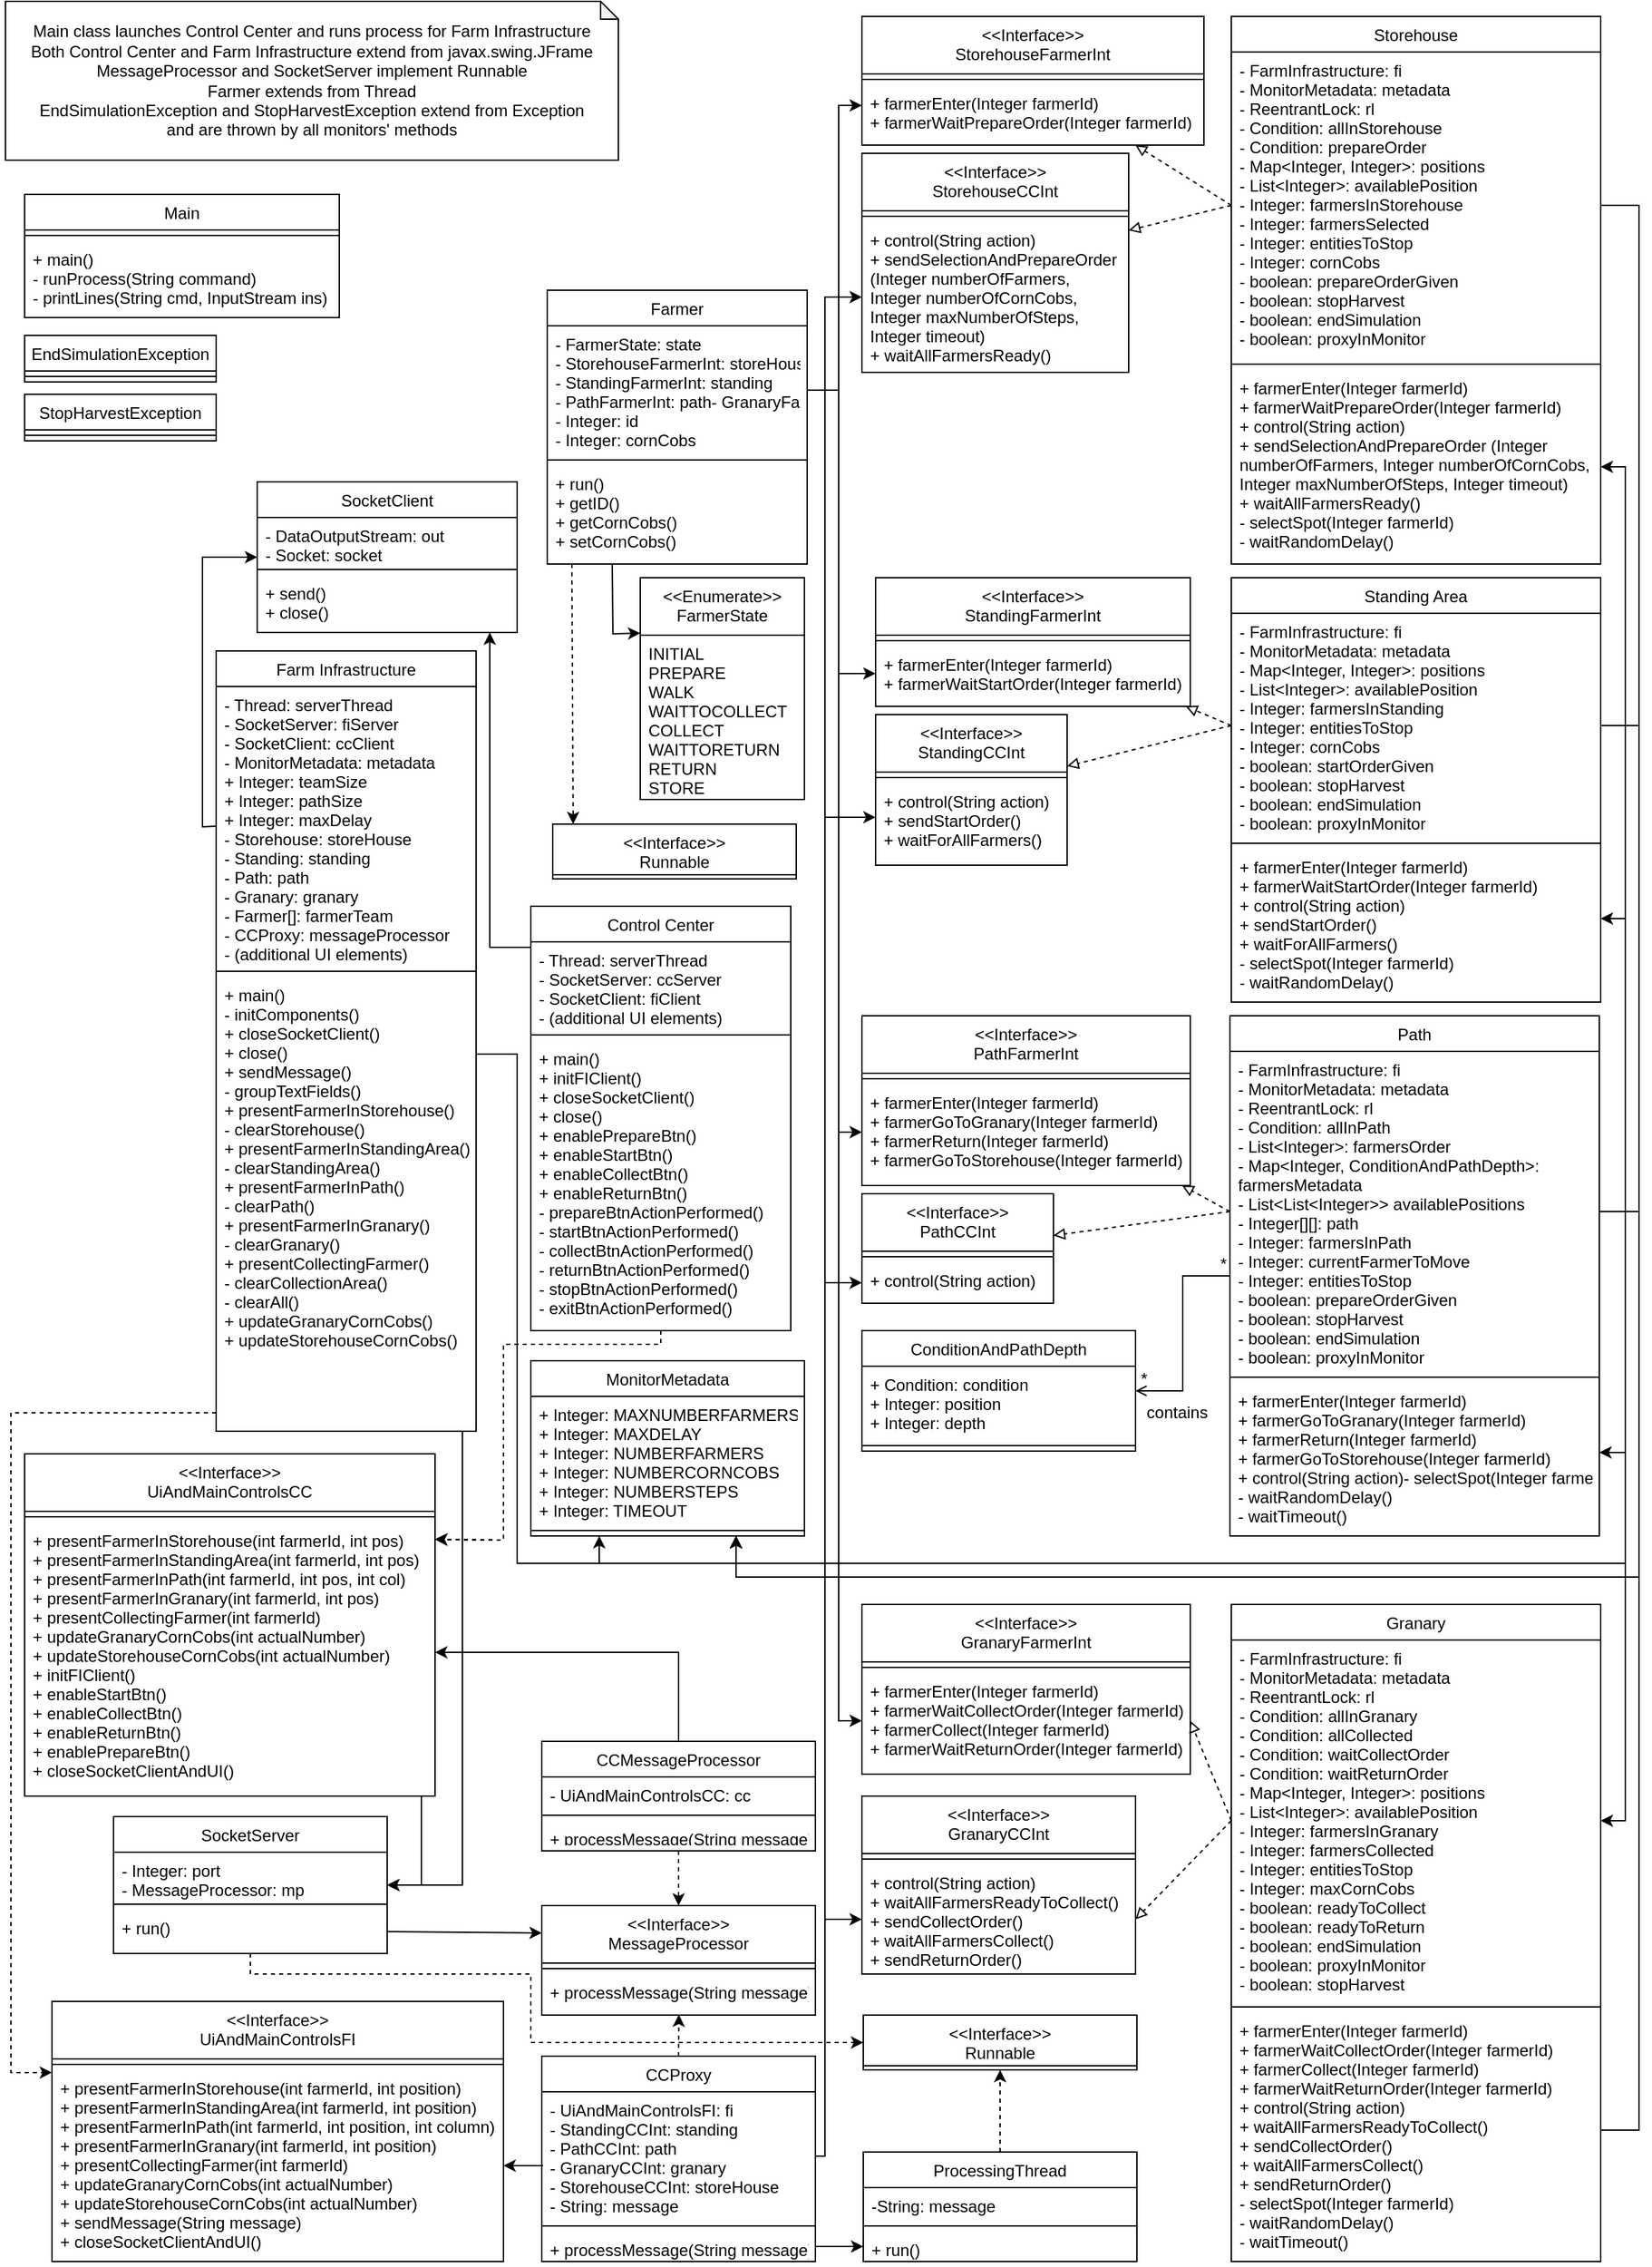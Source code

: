 <mxfile version="12.8.5"><diagram id="C5RBs43oDa-KdzZeNtuy" name="Page-1"><mxGraphModel dx="1673" dy="775" grid="1" gridSize="10" guides="1" tooltips="1" connect="1" arrows="1" fold="1" page="1" pageScale="1" pageWidth="827" pageHeight="1169" math="0" shadow="0"><root><mxCell id="WIyWlLk6GJQsqaUBKTNV-0"/><mxCell id="WIyWlLk6GJQsqaUBKTNV-1" parent="WIyWlLk6GJQsqaUBKTNV-0"/><mxCell id="qQi6jbFsvik-_ymukus0-144" style="edgeStyle=none;rounded=0;orthogonalLoop=1;jettySize=auto;html=1;exitX=0.5;exitY=1;exitDx=0;exitDy=0;endArrow=classic;endFill=1;dashed=1;entryX=1;entryY=0.25;entryDx=0;entryDy=0;" parent="WIyWlLk6GJQsqaUBKTNV-1" source="qQi6jbFsvik-_ymukus0-146" target="qQi6jbFsvik-_ymukus0-259" edge="1"><mxGeometry relative="1" as="geometry"><Array as="points"><mxPoint x="485" y="986"/><mxPoint x="370" y="986"/><mxPoint x="370" y="1129"/></Array></mxGeometry></mxCell><mxCell id="qQi6jbFsvik-_ymukus0-145" style="edgeStyle=elbowEdgeStyle;rounded=0;orthogonalLoop=1;jettySize=auto;html=1;endArrow=classic;endFill=1;" parent="WIyWlLk6GJQsqaUBKTNV-1" source="qQi6jbFsvik-_ymukus0-146" target="qQi6jbFsvik-_ymukus0-183" edge="1"><mxGeometry relative="1" as="geometry"><Array as="points"><mxPoint x="360" y="696"/><mxPoint x="340" y="626"/><mxPoint x="438" y="586"/></Array></mxGeometry></mxCell><mxCell id="qQi6jbFsvik-_ymukus0-150" value="Main class launches Control Center and runs process for Farm Infrastructure&lt;br&gt;&lt;div&gt;Both Control Center and Farm Infrastructure extend from javax.swing.JFrame&lt;/div&gt;&lt;div&gt;MessageProcessor and SocketServer implement Runnable&lt;/div&gt;&lt;div&gt;Farmer extends from Thread&lt;br&gt;&lt;/div&gt;&lt;div&gt;EndSimulationException and StopHarvestException extend from Exception&lt;/div&gt;&lt;div&gt;and are thrown by all monitors' methods&lt;br&gt;&lt;/div&gt;" style="shape=note;whiteSpace=wrap;html=1;backgroundOutline=1;darkOpacity=0.05;size=13;" parent="WIyWlLk6GJQsqaUBKTNV-1" vertex="1"><mxGeometry x="6" y="5" width="448" height="116" as="geometry"/></mxCell><mxCell id="qQi6jbFsvik-_ymukus0-151" style="edgeStyle=none;rounded=0;orthogonalLoop=1;jettySize=auto;html=1;entryX=0;entryY=0.014;entryDx=0;entryDy=0;entryPerimeter=0;dashed=1;endArrow=classic;endFill=1;" parent="WIyWlLk6GJQsqaUBKTNV-1" target="qQi6jbFsvik-_ymukus0-257" edge="1"><mxGeometry relative="1" as="geometry"><mxPoint x="160" y="1036" as="sourcePoint"/><Array as="points"><mxPoint x="10" y="1036"/><mxPoint x="10" y="1518"/></Array></mxGeometry></mxCell><mxCell id="qQi6jbFsvik-_ymukus0-152" style="edgeStyle=none;rounded=0;orthogonalLoop=1;jettySize=auto;html=1;endArrow=classic;endFill=1;exitX=0;exitY=0.5;exitDx=0;exitDy=0;" parent="WIyWlLk6GJQsqaUBKTNV-1" source="qQi6jbFsvik-_ymukus0-160" target="qQi6jbFsvik-_ymukus0-183" edge="1"><mxGeometry relative="1" as="geometry"><mxPoint x="-37" y="856" as="targetPoint"/><Array as="points"><mxPoint x="150" y="608"/><mxPoint x="150" y="411"/></Array></mxGeometry></mxCell><mxCell id="qQi6jbFsvik-_ymukus0-153" style="rounded=0;orthogonalLoop=1;jettySize=auto;elbow=vertical;html=1;endArrow=classic;endFill=1;" parent="WIyWlLk6GJQsqaUBKTNV-1" target="qQi6jbFsvik-_ymukus0-179" edge="1"><mxGeometry relative="1" as="geometry"><Array as="points"><mxPoint x="340" y="1381"/></Array><mxPoint x="340" y="1050" as="sourcePoint"/></mxGeometry></mxCell><mxCell id="qQi6jbFsvik-_ymukus0-154" style="edgeStyle=orthogonalEdgeStyle;rounded=0;orthogonalLoop=1;jettySize=auto;html=1;entryX=0.25;entryY=1;entryDx=0;entryDy=0;endArrow=classic;endFill=1;" parent="WIyWlLk6GJQsqaUBKTNV-1" source="qQi6jbFsvik-_ymukus0-159" target="qQi6jbFsvik-_ymukus0-237" edge="1"><mxGeometry relative="1" as="geometry"><mxPoint x="360" y="706" as="sourcePoint"/><Array as="points"><mxPoint x="380" y="774"/><mxPoint x="380" y="1146"/><mxPoint x="440" y="1146"/></Array></mxGeometry></mxCell><mxCell id="qQi6jbFsvik-_ymukus0-155" style="edgeStyle=orthogonalEdgeStyle;rounded=0;orthogonalLoop=1;jettySize=auto;html=1;entryX=1;entryY=0.5;entryDx=0;entryDy=0;endArrow=classic;endFill=1;" parent="WIyWlLk6GJQsqaUBKTNV-1" target="qQi6jbFsvik-_ymukus0-236" edge="1" source="qQi6jbFsvik-_ymukus0-159"><mxGeometry relative="1" as="geometry"><Array as="points"><mxPoint x="380" y="774"/><mxPoint x="380" y="1146"/><mxPoint x="1190" y="1146"/><mxPoint x="1190" y="1065"/></Array><mxPoint x="370" y="826" as="sourcePoint"/></mxGeometry></mxCell><mxCell id="qQi6jbFsvik-_ymukus0-156" style="edgeStyle=orthogonalEdgeStyle;rounded=0;orthogonalLoop=1;jettySize=auto;html=1;entryX=1;entryY=0.5;entryDx=0;entryDy=0;endArrow=classic;endFill=1;" parent="WIyWlLk6GJQsqaUBKTNV-1" target="qQi6jbFsvik-_ymukus0-226" edge="1" source="qQi6jbFsvik-_ymukus0-159"><mxGeometry relative="1" as="geometry"><Array as="points"><mxPoint x="380" y="774"/><mxPoint x="380" y="1146"/><mxPoint x="1190" y="1146"/><mxPoint x="1190" y="1334"/></Array><mxPoint x="380" y="796" as="sourcePoint"/></mxGeometry></mxCell><mxCell id="qQi6jbFsvik-_ymukus0-157" style="edgeStyle=orthogonalEdgeStyle;rounded=0;orthogonalLoop=1;jettySize=auto;html=1;entryX=1;entryY=0.5;entryDx=0;entryDy=0;endArrow=classic;endFill=1;" parent="WIyWlLk6GJQsqaUBKTNV-1" target="qQi6jbFsvik-_ymukus0-232" edge="1" source="qQi6jbFsvik-_ymukus0-159"><mxGeometry relative="1" as="geometry"><Array as="points"><mxPoint x="380" y="774"/><mxPoint x="380" y="1146"/><mxPoint x="1190" y="1146"/><mxPoint x="1190" y="675"/></Array><mxPoint x="380" y="716" as="sourcePoint"/></mxGeometry></mxCell><mxCell id="qQi6jbFsvik-_ymukus0-158" style="edgeStyle=orthogonalEdgeStyle;rounded=0;orthogonalLoop=1;jettySize=auto;html=1;entryX=1;entryY=0.5;entryDx=0;entryDy=0;endArrow=classic;endFill=1;" parent="WIyWlLk6GJQsqaUBKTNV-1" target="qQi6jbFsvik-_ymukus0-224" edge="1" source="qQi6jbFsvik-_ymukus0-159"><mxGeometry relative="1" as="geometry"><mxPoint x="370" y="746" as="sourcePoint"/><Array as="points"><mxPoint x="380" y="774"/><mxPoint x="380" y="1146"/><mxPoint x="1190" y="1146"/><mxPoint x="1190" y="345"/></Array></mxGeometry></mxCell><mxCell id="qQi6jbFsvik-_ymukus0-162" style="rounded=0;orthogonalLoop=1;jettySize=auto;html=1;dashed=1;entryX=0.5;entryY=0;entryDx=0;entryDy=0;" parent="WIyWlLk6GJQsqaUBKTNV-1" target="qQi6jbFsvik-_ymukus0-167" edge="1"><mxGeometry relative="1" as="geometry"><mxPoint x="498" y="1356" as="sourcePoint"/></mxGeometry></mxCell><mxCell id="qQi6jbFsvik-_ymukus0-191" style="rounded=0;orthogonalLoop=1;jettySize=auto;html=1;entryX=0;entryY=0.25;entryDx=0;entryDy=0;exitX=0.25;exitY=1;exitDx=0;exitDy=0;" parent="WIyWlLk6GJQsqaUBKTNV-1" source="qQi6jbFsvik-_ymukus0-193" target="qQi6jbFsvik-_ymukus0-177" edge="1"><mxGeometry relative="1" as="geometry"><Array as="points"><mxPoint x="450" y="467"/></Array></mxGeometry></mxCell><mxCell id="qQi6jbFsvik-_ymukus0-192" style="rounded=0;orthogonalLoop=1;jettySize=auto;elbow=vertical;html=1;endArrow=classic;endFill=1;dashed=1;entryX=0.084;entryY=0;entryDx=0;entryDy=0;entryPerimeter=0;" parent="WIyWlLk6GJQsqaUBKTNV-1" target="qQi6jbFsvik-_ymukus0-282" edge="1"><mxGeometry relative="1" as="geometry"><mxPoint x="451" y="446" as="targetPoint"/><mxPoint x="420" y="416" as="sourcePoint"/></mxGeometry></mxCell><mxCell id="qQi6jbFsvik-_ymukus0-243" value="" style="endArrow=block;html=1;endFill=0;dashed=1;exitX=0;exitY=0.5;exitDx=0;exitDy=0;entryX=1;entryY=0.5;entryDx=0;entryDy=0;" parent="WIyWlLk6GJQsqaUBKTNV-1" source="qQi6jbFsvik-_ymukus0-226" target="qQi6jbFsvik-_ymukus0-208" edge="1"><mxGeometry width="50" height="50" relative="1" as="geometry"><mxPoint x="1822" y="1041" as="sourcePoint"/><mxPoint x="1902" y="996" as="targetPoint"/><Array as="points"/></mxGeometry></mxCell><mxCell id="qQi6jbFsvik-_ymukus0-244" value="" style="endArrow=block;html=1;endFill=0;dashed=1;exitX=0;exitY=0.5;exitDx=0;exitDy=0;entryX=1;entryY=0.5;entryDx=0;entryDy=0;" parent="WIyWlLk6GJQsqaUBKTNV-1" source="qQi6jbFsvik-_ymukus0-226" target="qQi6jbFsvik-_ymukus0-220" edge="1"><mxGeometry width="50" height="50" relative="1" as="geometry"><mxPoint x="1481" y="1013" as="sourcePoint"/><mxPoint x="818.229" y="1275" as="targetPoint"/><Array as="points"/></mxGeometry></mxCell><mxCell id="qQi6jbFsvik-_ymukus0-245" value="" style="endArrow=block;html=1;endFill=0;dashed=1;exitX=0;exitY=0.5;exitDx=0;exitDy=0;" parent="WIyWlLk6GJQsqaUBKTNV-1" source="qQi6jbFsvik-_ymukus0-234" target="qQi6jbFsvik-_ymukus0-203" edge="1"><mxGeometry width="50" height="50" relative="1" as="geometry"><mxPoint x="882" y="920.0" as="sourcePoint"/><mxPoint x="829.229" y="886" as="targetPoint"/><Array as="points"/></mxGeometry></mxCell><mxCell id="qQi6jbFsvik-_ymukus0-246" value="" style="endArrow=block;html=1;endFill=0;dashed=1;exitX=0;exitY=0.5;exitDx=0;exitDy=0;" parent="WIyWlLk6GJQsqaUBKTNV-1" source="qQi6jbFsvik-_ymukus0-234" target="qQi6jbFsvik-_ymukus0-215" edge="1"><mxGeometry width="50" height="50" relative="1" as="geometry"><mxPoint x="882" y="920.0" as="sourcePoint"/><mxPoint x="813" y="935.107" as="targetPoint"/><Array as="points"/></mxGeometry></mxCell><mxCell id="qQi6jbFsvik-_ymukus0-247" value="" style="endArrow=open;shadow=0;strokeWidth=1;strokeColor=#000000;rounded=0;endFill=1;edgeStyle=elbowEdgeStyle;" parent="WIyWlLk6GJQsqaUBKTNV-1" source="qQi6jbFsvik-_ymukus0-233" target="qQi6jbFsvik-_ymukus0-240" edge="1"><mxGeometry x="0.5" y="41" relative="1" as="geometry"><mxPoint x="882" y="956" as="sourcePoint"/><mxPoint x="722" y="1076" as="targetPoint"/><mxPoint x="-40" y="32" as="offset"/></mxGeometry></mxCell><mxCell id="qQi6jbFsvik-_ymukus0-248" value="*" style="resizable=0;align=left;verticalAlign=bottom;labelBackgroundColor=none;fontSize=12;" parent="qQi6jbFsvik-_ymukus0-247" connectable="0" vertex="1"><mxGeometry x="-1" relative="1" as="geometry"><mxPoint x="-9" as="offset"/></mxGeometry></mxCell><mxCell id="qQi6jbFsvik-_ymukus0-249" value="*" style="resizable=0;align=right;verticalAlign=bottom;labelBackgroundColor=none;fontSize=12;" parent="qQi6jbFsvik-_ymukus0-247" connectable="0" vertex="1"><mxGeometry x="1" relative="1" as="geometry"><mxPoint x="10.2" as="offset"/></mxGeometry></mxCell><mxCell id="qQi6jbFsvik-_ymukus0-250" value="contains" style="text;html=1;align=center;verticalAlign=middle;resizable=0;points=[];labelBackgroundColor=#ffffff;" parent="qQi6jbFsvik-_ymukus0-247" vertex="1" connectable="0"><mxGeometry x="-0.504" y="14" relative="1" as="geometry"><mxPoint x="-18.43" y="96" as="offset"/></mxGeometry></mxCell><mxCell id="qQi6jbFsvik-_ymukus0-251" value="" style="endArrow=block;html=1;endFill=0;dashed=1;exitX=0;exitY=0.5;exitDx=0;exitDy=0;" parent="WIyWlLk6GJQsqaUBKTNV-1" source="qQi6jbFsvik-_ymukus0-230" target="qQi6jbFsvik-_ymukus0-200" edge="1"><mxGeometry width="50" height="50" relative="1" as="geometry"><mxPoint x="872" y="575" as="sourcePoint"/><mxPoint x="819.229" y="541" as="targetPoint"/><Array as="points"/></mxGeometry></mxCell><mxCell id="qQi6jbFsvik-_ymukus0-252" value="" style="endArrow=block;html=1;endFill=0;dashed=1;exitX=0;exitY=0.5;exitDx=0;exitDy=0;" parent="WIyWlLk6GJQsqaUBKTNV-1" source="qQi6jbFsvik-_ymukus0-230" target="qQi6jbFsvik-_ymukus0-212" edge="1"><mxGeometry width="50" height="50" relative="1" as="geometry"><mxPoint x="872" y="575" as="sourcePoint"/><mxPoint x="803" y="590.107" as="targetPoint"/><Array as="points"/></mxGeometry></mxCell><mxCell id="qQi6jbFsvik-_ymukus0-253" value="" style="endArrow=block;html=1;endFill=0;dashed=1;exitX=0;exitY=0.5;exitDx=0;exitDy=0;" parent="WIyWlLk6GJQsqaUBKTNV-1" source="qQi6jbFsvik-_ymukus0-222" target="qQi6jbFsvik-_ymukus0-197" edge="1"><mxGeometry width="50" height="50" relative="1" as="geometry"><mxPoint x="892" y="170.0" as="sourcePoint"/><mxPoint x="858.721" y="156" as="targetPoint"/><Array as="points"/></mxGeometry></mxCell><mxCell id="qQi6jbFsvik-_ymukus0-254" value="" style="endArrow=block;html=1;endFill=0;dashed=1;exitX=0;exitY=0.5;exitDx=0;exitDy=0;" parent="WIyWlLk6GJQsqaUBKTNV-1" source="qQi6jbFsvik-_ymukus0-222" target="qQi6jbFsvik-_ymukus0-209" edge="1"><mxGeometry width="50" height="50" relative="1" as="geometry"><mxPoint x="892" y="170.0" as="sourcePoint"/><mxPoint x="772" y="199.684" as="targetPoint"/><Array as="points"/></mxGeometry></mxCell><mxCell id="qQi6jbFsvik-_ymukus0-258" style="rounded=0;orthogonalLoop=1;jettySize=auto;elbow=vertical;html=1;endArrow=classic;endFill=1;" parent="WIyWlLk6GJQsqaUBKTNV-1" target="qQi6jbFsvik-_ymukus0-179" edge="1"><mxGeometry relative="1" as="geometry"><mxPoint x="310" y="1316" as="sourcePoint"/><Array as="points"><mxPoint x="310" y="1381"/></Array></mxGeometry></mxCell><mxCell id="qQi6jbFsvik-_ymukus0-262" style="rounded=0;orthogonalLoop=1;jettySize=auto;html=1;entryX=0.501;entryY=0.986;entryDx=0;entryDy=0;dashed=1;entryPerimeter=0;exitX=0.5;exitY=0;exitDx=0;exitDy=0;" parent="WIyWlLk6GJQsqaUBKTNV-1" source="qQi6jbFsvik-_ymukus0-170" target="qQi6jbFsvik-_ymukus0-169" edge="1"><mxGeometry relative="1" as="geometry"/></mxCell><mxCell id="qQi6jbFsvik-_ymukus0-263" style="edgeStyle=elbowEdgeStyle;rounded=0;orthogonalLoop=1;jettySize=auto;html=1;exitX=1;exitY=0.5;exitDx=0;exitDy=0;entryX=0;entryY=0.5;entryDx=0;entryDy=0;" parent="WIyWlLk6GJQsqaUBKTNV-1" source="qQi6jbFsvik-_ymukus0-171" target="qQi6jbFsvik-_ymukus0-217" edge="1"><mxGeometry relative="1" as="geometry"><Array as="points"><mxPoint x="605" y="1106"/></Array></mxGeometry></mxCell><mxCell id="qQi6jbFsvik-_ymukus0-264" style="edgeStyle=elbowEdgeStyle;rounded=0;orthogonalLoop=1;jettySize=auto;html=1;exitX=1;exitY=0.5;exitDx=0;exitDy=0;entryX=0;entryY=0.5;entryDx=0;entryDy=0;" parent="WIyWlLk6GJQsqaUBKTNV-1" source="qQi6jbFsvik-_ymukus0-171" target="qQi6jbFsvik-_ymukus0-211" edge="1"><mxGeometry relative="1" as="geometry"><Array as="points"><mxPoint x="605" y="736"/></Array></mxGeometry></mxCell><mxCell id="qQi6jbFsvik-_ymukus0-265" style="edgeStyle=elbowEdgeStyle;rounded=0;orthogonalLoop=1;jettySize=auto;html=1;exitX=1;exitY=0.5;exitDx=0;exitDy=0;entryX=0;entryY=0.5;entryDx=0;entryDy=0;" parent="WIyWlLk6GJQsqaUBKTNV-1" source="qQi6jbFsvik-_ymukus0-171" target="qQi6jbFsvik-_ymukus0-214" edge="1"><mxGeometry relative="1" as="geometry"><Array as="points"><mxPoint x="605" y="936"/></Array></mxGeometry></mxCell><mxCell id="qQi6jbFsvik-_ymukus0-266" style="edgeStyle=elbowEdgeStyle;rounded=0;orthogonalLoop=1;jettySize=auto;html=1;exitX=1;exitY=0.5;exitDx=0;exitDy=0;entryX=0;entryY=0.5;entryDx=0;entryDy=0;" parent="WIyWlLk6GJQsqaUBKTNV-1" source="qQi6jbFsvik-_ymukus0-194" target="qQi6jbFsvik-_ymukus0-199" edge="1"><mxGeometry relative="1" as="geometry"><Array as="points"><mxPoint x="615" y="186"/></Array></mxGeometry></mxCell><mxCell id="qQi6jbFsvik-_ymukus0-267" style="edgeStyle=elbowEdgeStyle;rounded=0;orthogonalLoop=1;jettySize=auto;html=1;exitX=1;exitY=0.5;exitDx=0;exitDy=0;entryX=0;entryY=0.5;entryDx=0;entryDy=0;" parent="WIyWlLk6GJQsqaUBKTNV-1" source="qQi6jbFsvik-_ymukus0-194" target="qQi6jbFsvik-_ymukus0-202" edge="1"><mxGeometry relative="1" as="geometry"><Array as="points"><mxPoint x="615" y="396"/></Array></mxGeometry></mxCell><mxCell id="qQi6jbFsvik-_ymukus0-268" style="edgeStyle=elbowEdgeStyle;rounded=0;orthogonalLoop=1;jettySize=auto;html=1;exitX=1;exitY=0.5;exitDx=0;exitDy=0;entryX=0;entryY=0.5;entryDx=0;entryDy=0;" parent="WIyWlLk6GJQsqaUBKTNV-1" source="qQi6jbFsvik-_ymukus0-194" target="qQi6jbFsvik-_ymukus0-205" edge="1"><mxGeometry relative="1" as="geometry"><Array as="points"><mxPoint x="615" y="556"/></Array></mxGeometry></mxCell><mxCell id="qQi6jbFsvik-_ymukus0-269" style="edgeStyle=elbowEdgeStyle;rounded=0;orthogonalLoop=1;jettySize=auto;html=1;exitX=1;exitY=0.5;exitDx=0;exitDy=0;entryX=0;entryY=0.5;entryDx=0;entryDy=0;" parent="WIyWlLk6GJQsqaUBKTNV-1" source="qQi6jbFsvik-_ymukus0-194" target="qQi6jbFsvik-_ymukus0-208" edge="1"><mxGeometry relative="1" as="geometry"><Array as="points"><mxPoint x="615" y="756"/></Array></mxGeometry></mxCell><mxCell id="qQi6jbFsvik-_ymukus0-270" style="edgeStyle=elbowEdgeStyle;rounded=0;orthogonalLoop=1;jettySize=auto;html=1;exitX=1;exitY=0.5;exitDx=0;exitDy=0;entryX=0;entryY=0.5;entryDx=0;entryDy=0;" parent="WIyWlLk6GJQsqaUBKTNV-1" source="qQi6jbFsvik-_ymukus0-171" target="qQi6jbFsvik-_ymukus0-220" edge="1"><mxGeometry relative="1" as="geometry"><Array as="points"><mxPoint x="605" y="1466"/></Array></mxGeometry></mxCell><mxCell id="qQi6jbFsvik-_ymukus0-271" style="edgeStyle=none;rounded=0;orthogonalLoop=1;jettySize=auto;html=1;exitX=0.5;exitY=0;exitDx=0;exitDy=0;entryX=0.5;entryY=1;entryDx=0;entryDy=0;dashed=1;" parent="WIyWlLk6GJQsqaUBKTNV-1" source="qQi6jbFsvik-_ymukus0-272" target="qQi6jbFsvik-_ymukus0-277" edge="1"><mxGeometry relative="1" as="geometry"/></mxCell><mxCell id="qQi6jbFsvik-_ymukus0-276" style="edgeStyle=none;rounded=0;orthogonalLoop=1;jettySize=auto;html=1;exitX=1;exitY=0.5;exitDx=0;exitDy=0;entryX=0;entryY=0.5;entryDx=0;entryDy=0;" parent="WIyWlLk6GJQsqaUBKTNV-1" source="qQi6jbFsvik-_ymukus0-173" target="qQi6jbFsvik-_ymukus0-275" edge="1"><mxGeometry relative="1" as="geometry"/></mxCell><mxCell id="qQi6jbFsvik-_ymukus0-278" style="edgeStyle=none;rounded=0;orthogonalLoop=1;jettySize=auto;html=1;entryX=0;entryY=0.5;entryDx=0;entryDy=0;dashed=1;" parent="WIyWlLk6GJQsqaUBKTNV-1" target="qQi6jbFsvik-_ymukus0-277" edge="1" source="qQi6jbFsvik-_ymukus0-179"><mxGeometry relative="1" as="geometry"><mxPoint x="370" y="1496" as="sourcePoint"/><Array as="points"><mxPoint x="185" y="1446"/><mxPoint x="390" y="1446"/><mxPoint x="390" y="1496"/></Array></mxGeometry></mxCell><mxCell id="qQi6jbFsvik-_ymukus0-279" style="rounded=0;orthogonalLoop=1;jettySize=auto;html=1;entryX=0;entryY=0.25;entryDx=0;entryDy=0;exitX=1;exitY=0.5;exitDx=0;exitDy=0;" parent="WIyWlLk6GJQsqaUBKTNV-1" source="qQi6jbFsvik-_ymukus0-182" edge="1"><mxGeometry relative="1" as="geometry"><mxPoint x="310" y="1401.957" as="sourcePoint"/><mxPoint x="398.0" y="1416.0" as="targetPoint"/></mxGeometry></mxCell><mxCell id="qQi6jbFsvik-_ymukus0-280" style="edgeStyle=none;rounded=0;orthogonalLoop=1;jettySize=auto;html=1;entryX=1;entryY=0.5;entryDx=0;entryDy=0;" parent="WIyWlLk6GJQsqaUBKTNV-1" target="qQi6jbFsvik-_ymukus0-257" edge="1"><mxGeometry relative="1" as="geometry"><mxPoint x="126" y="1586" as="targetPoint"/><mxPoint x="399" y="1586" as="sourcePoint"/></mxGeometry></mxCell><mxCell id="qQi6jbFsvik-_ymukus0-281" style="edgeStyle=none;rounded=0;orthogonalLoop=1;jettySize=auto;html=1;endArrow=classic;endFill=1;entryX=1;entryY=0.5;entryDx=0;entryDy=0;" parent="WIyWlLk6GJQsqaUBKTNV-1" target="qQi6jbFsvik-_ymukus0-261" edge="1" source="qQi6jbFsvik-_ymukus0-163"><mxGeometry relative="1" as="geometry"><mxPoint x="401" y="1330" as="sourcePoint"/><mxPoint x="360" y="1316" as="targetPoint"/><Array as="points"><mxPoint x="498" y="1211"/></Array></mxGeometry></mxCell><mxCell id="qQi6jbFsvik-_ymukus0-284" style="edgeStyle=orthogonalEdgeStyle;rounded=0;orthogonalLoop=1;jettySize=auto;html=1;exitX=1;exitY=0.5;exitDx=0;exitDy=0;entryX=0.75;entryY=1;entryDx=0;entryDy=0;endArrow=classic;endFill=1;" parent="WIyWlLk6GJQsqaUBKTNV-1" source="qQi6jbFsvik-_ymukus0-222" target="qQi6jbFsvik-_ymukus0-237" edge="1"><mxGeometry relative="1" as="geometry"><Array as="points"><mxPoint x="1200" y="154"/><mxPoint x="1200" y="1156"/><mxPoint x="540" y="1156"/></Array></mxGeometry></mxCell><mxCell id="qQi6jbFsvik-_ymukus0-285" style="edgeStyle=orthogonalEdgeStyle;rounded=0;orthogonalLoop=1;jettySize=auto;html=1;exitX=1;exitY=0.5;exitDx=0;exitDy=0;entryX=0.75;entryY=1;entryDx=0;entryDy=0;endArrow=classic;endFill=1;" parent="WIyWlLk6GJQsqaUBKTNV-1" source="qQi6jbFsvik-_ymukus0-230" target="qQi6jbFsvik-_ymukus0-237" edge="1"><mxGeometry relative="1" as="geometry"><Array as="points"><mxPoint x="1200" y="534"/><mxPoint x="1200" y="1156"/><mxPoint x="540" y="1156"/></Array></mxGeometry></mxCell><mxCell id="qQi6jbFsvik-_ymukus0-286" style="edgeStyle=orthogonalEdgeStyle;rounded=0;orthogonalLoop=1;jettySize=auto;html=1;exitX=1;exitY=0.5;exitDx=0;exitDy=0;entryX=0.75;entryY=1;entryDx=0;entryDy=0;endArrow=classic;endFill=1;" parent="WIyWlLk6GJQsqaUBKTNV-1" source="qQi6jbFsvik-_ymukus0-228" target="qQi6jbFsvik-_ymukus0-237" edge="1"><mxGeometry relative="1" as="geometry"><Array as="points"><mxPoint x="1200" y="1560"/><mxPoint x="1200" y="1156"/><mxPoint x="540" y="1156"/></Array></mxGeometry></mxCell><mxCell id="qQi6jbFsvik-_ymukus0-287" style="edgeStyle=orthogonalEdgeStyle;rounded=0;orthogonalLoop=1;jettySize=auto;html=1;exitX=1;exitY=0.5;exitDx=0;exitDy=0;entryX=0.75;entryY=1;entryDx=0;entryDy=0;endArrow=classic;endFill=1;" parent="WIyWlLk6GJQsqaUBKTNV-1" source="qQi6jbFsvik-_ymukus0-234" target="qQi6jbFsvik-_ymukus0-237" edge="1"><mxGeometry relative="1" as="geometry"><Array as="points"><mxPoint x="1200" y="889"/><mxPoint x="1200" y="1156"/><mxPoint x="540" y="1156"/></Array></mxGeometry></mxCell><mxCell id="Xaugloq3DrfYD28M6SzV-0" style="edgeStyle=none;rounded=0;orthogonalLoop=1;jettySize=auto;html=1;exitX=0.5;exitY=1;exitDx=0;exitDy=0;endArrow=classic;endFill=1;dashed=1;entryX=1;entryY=0.25;entryDx=0;entryDy=0;" edge="1" parent="WIyWlLk6GJQsqaUBKTNV-1" source="qQi6jbFsvik-_ymukus0-146" target="qQi6jbFsvik-_ymukus0-259"><mxGeometry relative="1" as="geometry"><mxPoint x="310" y="1126" as="targetPoint"/><Array as="points"><mxPoint x="485" y="986"/><mxPoint x="370" y="986"/><mxPoint x="370" y="1129"/></Array></mxGeometry></mxCell><mxCell id="Xaugloq3DrfYD28M6SzV-1" style="edgeStyle=none;rounded=0;orthogonalLoop=1;jettySize=auto;html=1;exitX=0.5;exitY=1;exitDx=0;exitDy=0;endArrow=classic;endFill=1;dashed=1;entryX=1;entryY=0.25;entryDx=0;entryDy=0;" edge="1" parent="WIyWlLk6GJQsqaUBKTNV-1" source="qQi6jbFsvik-_ymukus0-146" target="qQi6jbFsvik-_ymukus0-259"><mxGeometry relative="1" as="geometry"><Array as="points"><mxPoint x="485" y="986"/><mxPoint x="370" y="986"/><mxPoint x="370" y="1129"/></Array></mxGeometry></mxCell><mxCell id="qQi6jbFsvik-_ymukus0-183" value="SocketClient" style="swimlane;fontStyle=0;align=center;verticalAlign=top;childLayout=stackLayout;horizontal=1;startSize=26;horizontalStack=0;resizeParent=1;resizeLast=0;collapsible=1;marginBottom=0;rounded=0;shadow=0;strokeWidth=1;" parent="WIyWlLk6GJQsqaUBKTNV-1" vertex="1"><mxGeometry x="190" y="356" width="190" height="110" as="geometry"><mxRectangle x="230" y="140" width="160" height="26" as="alternateBounds"/></mxGeometry></mxCell><mxCell id="qQi6jbFsvik-_ymukus0-184" value="- DataOutputStream: out&#10;- Socket: socket&#10;&#10;" style="text;align=left;verticalAlign=top;spacingLeft=4;spacingRight=4;overflow=hidden;rotatable=0;points=[[0,0.5],[1,0.5]];portConstraint=eastwest;" parent="qQi6jbFsvik-_ymukus0-183" vertex="1"><mxGeometry y="26" width="190" height="34" as="geometry"/></mxCell><mxCell id="qQi6jbFsvik-_ymukus0-185" value="" style="line;html=1;strokeWidth=1;align=left;verticalAlign=middle;spacingTop=-1;spacingLeft=3;spacingRight=3;rotatable=0;labelPosition=right;points=[];portConstraint=eastwest;" parent="qQi6jbFsvik-_ymukus0-183" vertex="1"><mxGeometry y="60" width="190" height="8" as="geometry"/></mxCell><mxCell id="qQi6jbFsvik-_ymukus0-186" value="+ send()&#10;+ close()&#10;&#10;" style="text;align=left;verticalAlign=top;spacingLeft=4;spacingRight=4;overflow=hidden;rotatable=0;points=[[0,0.5],[1,0.5]];portConstraint=eastwest;" parent="qQi6jbFsvik-_ymukus0-183" vertex="1"><mxGeometry y="68" width="190" height="42" as="geometry"/></mxCell><mxCell id="qQi6jbFsvik-_ymukus0-282" value="&lt;&lt;Interface&gt;&gt;&#10;Runnable&#10;" style="swimlane;fontStyle=0;align=center;verticalAlign=top;childLayout=stackLayout;horizontal=1;startSize=37;horizontalStack=0;resizeParent=1;resizeLast=0;collapsible=1;marginBottom=0;rounded=0;shadow=0;strokeWidth=1;" parent="WIyWlLk6GJQsqaUBKTNV-1" vertex="1"><mxGeometry x="406" y="606" width="178" height="40" as="geometry"><mxRectangle x="230" y="140" width="160" height="26" as="alternateBounds"/></mxGeometry></mxCell><mxCell id="qQi6jbFsvik-_ymukus0-177" value="&lt;&lt;Enumerate&gt;&gt;&#10;FarmerState" style="swimlane;fontStyle=0;align=center;verticalAlign=top;childLayout=stackLayout;horizontal=1;startSize=42;horizontalStack=0;resizeParent=1;resizeLast=0;collapsible=1;marginBottom=0;rounded=0;shadow=0;strokeWidth=1;" parent="WIyWlLk6GJQsqaUBKTNV-1" vertex="1"><mxGeometry x="470" y="426" width="120" height="162" as="geometry"><mxRectangle x="230" y="140" width="160" height="26" as="alternateBounds"/></mxGeometry></mxCell><mxCell id="qQi6jbFsvik-_ymukus0-178" value="INITIAL&#10;PREPARE&#10;WALK&#10;WAITTOCOLLECT&#10;COLLECT&#10;WAITTORETURN&#10;RETURN&#10;STORE" style="text;align=left;verticalAlign=top;spacingLeft=4;spacingRight=4;overflow=hidden;rotatable=0;points=[[0,0.5],[1,0.5]];portConstraint=eastwest;" parent="qQi6jbFsvik-_ymukus0-177" vertex="1"><mxGeometry y="42" width="120" height="120" as="geometry"/></mxCell><mxCell id="qQi6jbFsvik-_ymukus0-174" value="Main" style="swimlane;fontStyle=0;align=center;verticalAlign=top;childLayout=stackLayout;horizontal=1;startSize=26;horizontalStack=0;resizeParent=1;resizeLast=0;collapsible=1;marginBottom=0;rounded=0;shadow=0;strokeWidth=1;" parent="WIyWlLk6GJQsqaUBKTNV-1" vertex="1"><mxGeometry x="20" y="146" width="230" height="90" as="geometry"><mxRectangle x="230" y="140" width="160" height="26" as="alternateBounds"/></mxGeometry></mxCell><mxCell id="qQi6jbFsvik-_ymukus0-175" value="" style="line;html=1;strokeWidth=1;align=left;verticalAlign=middle;spacingTop=-1;spacingLeft=3;spacingRight=3;rotatable=0;labelPosition=right;points=[];portConstraint=eastwest;" parent="qQi6jbFsvik-_ymukus0-174" vertex="1"><mxGeometry y="26" width="230" height="8" as="geometry"/></mxCell><mxCell id="qQi6jbFsvik-_ymukus0-176" value="+ main()&#10;- runProcess(String command)&#10;- printLines(String cmd, InputStream ins)&#10;" style="text;align=left;verticalAlign=top;spacingLeft=4;spacingRight=4;overflow=hidden;rotatable=0;points=[[0,0.5],[1,0.5]];portConstraint=eastwest;" parent="qQi6jbFsvik-_ymukus0-174" vertex="1"><mxGeometry y="34" width="230" height="56" as="geometry"/></mxCell><mxCell id="qQi6jbFsvik-_ymukus0-187" value="EndSimulationException" style="swimlane;fontStyle=0;align=center;verticalAlign=top;childLayout=stackLayout;horizontal=1;startSize=26;horizontalStack=0;resizeParent=1;resizeLast=0;collapsible=1;marginBottom=0;rounded=0;shadow=0;strokeWidth=1;" parent="WIyWlLk6GJQsqaUBKTNV-1" vertex="1"><mxGeometry x="20" y="249" width="140" height="34" as="geometry"><mxRectangle x="230" y="140" width="160" height="26" as="alternateBounds"/></mxGeometry></mxCell><mxCell id="qQi6jbFsvik-_ymukus0-188" value="" style="line;html=1;strokeWidth=1;align=left;verticalAlign=middle;spacingTop=-1;spacingLeft=3;spacingRight=3;rotatable=0;labelPosition=right;points=[];portConstraint=eastwest;" parent="qQi6jbFsvik-_ymukus0-187" vertex="1"><mxGeometry y="26" width="140" height="8" as="geometry"/></mxCell><mxCell id="qQi6jbFsvik-_ymukus0-189" value="StopHarvestException" style="swimlane;fontStyle=0;align=center;verticalAlign=top;childLayout=stackLayout;horizontal=1;startSize=26;horizontalStack=0;resizeParent=1;resizeLast=0;collapsible=1;marginBottom=0;rounded=0;shadow=0;strokeWidth=1;" parent="WIyWlLk6GJQsqaUBKTNV-1" vertex="1"><mxGeometry x="20" y="292" width="140" height="34" as="geometry"><mxRectangle x="230" y="140" width="160" height="26" as="alternateBounds"/></mxGeometry></mxCell><mxCell id="qQi6jbFsvik-_ymukus0-190" value="" style="line;html=1;strokeWidth=1;align=left;verticalAlign=middle;spacingTop=-1;spacingLeft=3;spacingRight=3;rotatable=0;labelPosition=right;points=[];portConstraint=eastwest;" parent="qQi6jbFsvik-_ymukus0-189" vertex="1"><mxGeometry y="26" width="140" height="8" as="geometry"/></mxCell><mxCell id="qQi6jbFsvik-_ymukus0-163" value="CCMessageProcessor" style="swimlane;fontStyle=0;align=center;verticalAlign=top;childLayout=stackLayout;horizontal=1;startSize=26;horizontalStack=0;resizeParent=1;resizeLast=0;collapsible=1;marginBottom=0;rounded=0;shadow=0;strokeWidth=1;" parent="WIyWlLk6GJQsqaUBKTNV-1" vertex="1"><mxGeometry x="398" y="1276" width="200" height="80" as="geometry"><mxRectangle x="230" y="140" width="160" height="26" as="alternateBounds"/></mxGeometry></mxCell><mxCell id="qQi6jbFsvik-_ymukus0-164" value="- UiAndMainControlsCC: cc" style="text;align=left;verticalAlign=top;spacingLeft=4;spacingRight=4;overflow=hidden;rotatable=0;points=[[0,0.5],[1,0.5]];portConstraint=eastwest;" parent="qQi6jbFsvik-_ymukus0-163" vertex="1"><mxGeometry y="26" width="200" height="24" as="geometry"/></mxCell><mxCell id="qQi6jbFsvik-_ymukus0-165" value="" style="line;html=1;strokeWidth=1;align=left;verticalAlign=middle;spacingTop=-1;spacingLeft=3;spacingRight=3;rotatable=0;labelPosition=right;points=[];portConstraint=eastwest;" parent="qQi6jbFsvik-_ymukus0-163" vertex="1"><mxGeometry y="50" width="200" height="8" as="geometry"/></mxCell><mxCell id="qQi6jbFsvik-_ymukus0-166" value="+ processMessage(String message)&#10;" style="text;align=left;verticalAlign=top;spacingLeft=4;spacingRight=4;overflow=hidden;rotatable=0;points=[[0,0.5],[1,0.5]];portConstraint=eastwest;" parent="qQi6jbFsvik-_ymukus0-163" vertex="1"><mxGeometry y="58" width="200" height="14" as="geometry"/></mxCell><mxCell id="qQi6jbFsvik-_ymukus0-146" value="Control Center" style="swimlane;fontStyle=0;align=center;verticalAlign=top;childLayout=stackLayout;horizontal=1;startSize=26;horizontalStack=0;resizeParent=1;resizeLast=0;collapsible=1;marginBottom=0;rounded=0;shadow=0;strokeWidth=1;" parent="WIyWlLk6GJQsqaUBKTNV-1" vertex="1"><mxGeometry x="390" y="666" width="190" height="310" as="geometry"><mxRectangle x="230" y="140" width="160" height="26" as="alternateBounds"/></mxGeometry></mxCell><mxCell id="qQi6jbFsvik-_ymukus0-147" value="- Thread: serverThread&#10;- SocketServer: ccServer&#10;- SocketClient: fiClient&#10;- (additional UI elements)&#10;&#10;" style="text;align=left;verticalAlign=top;spacingLeft=4;spacingRight=4;overflow=hidden;rotatable=0;points=[[0,0.5],[1,0.5]];portConstraint=eastwest;" parent="qQi6jbFsvik-_ymukus0-146" vertex="1"><mxGeometry y="26" width="190" height="64" as="geometry"/></mxCell><mxCell id="qQi6jbFsvik-_ymukus0-148" value="" style="line;html=1;strokeWidth=1;align=left;verticalAlign=middle;spacingTop=-1;spacingLeft=3;spacingRight=3;rotatable=0;labelPosition=right;points=[];portConstraint=eastwest;" parent="qQi6jbFsvik-_ymukus0-146" vertex="1"><mxGeometry y="90" width="190" height="8" as="geometry"/></mxCell><mxCell id="qQi6jbFsvik-_ymukus0-149" value="+ main()&#10;+ initFIClient()&#10;+ closeSocketClient()&#10;+ close()&#10;+ enablePrepareBtn()&#10;+ enableStartBtn()&#10;+ enableCollectBtn()&#10;+ enableReturnBtn()&#10;- prepareBtnActionPerformed()&#10;- startBtnActionPerformed()&#10;- collectBtnActionPerformed()&#10;- returnBtnActionPerformed()&#10;- stopBtnActionPerformed()&#10;- exitBtnActionPerformed()&#10;" style="text;align=left;verticalAlign=top;spacingLeft=4;spacingRight=4;overflow=hidden;rotatable=0;points=[[0,0.5],[1,0.5]];portConstraint=eastwest;" parent="qQi6jbFsvik-_ymukus0-146" vertex="1"><mxGeometry y="98" width="190" height="202" as="geometry"/></mxCell><mxCell id="qQi6jbFsvik-_ymukus0-159" value="Farm Infrastructure" style="swimlane;fontStyle=0;align=center;verticalAlign=top;childLayout=stackLayout;horizontal=1;startSize=26;horizontalStack=0;resizeParent=1;resizeLast=0;collapsible=1;marginBottom=0;rounded=0;shadow=0;strokeWidth=1;aspect=fixed;" parent="WIyWlLk6GJQsqaUBKTNV-1" vertex="1"><mxGeometry x="160" y="479.5" width="190" height="570" as="geometry"><mxRectangle x="230" y="140" width="160" height="26" as="alternateBounds"/></mxGeometry></mxCell><mxCell id="qQi6jbFsvik-_ymukus0-160" value="- Thread: serverThread&#10;- SocketServer: fiServer&#10;- SocketClient: ccClient&#10;- MonitorMetadata: metadata&#10;+ Integer: teamSize&#10;+ Integer: pathSize&#10;+ Integer: maxDelay&#10;- Storehouse: storeHouse&#10;- Standing: standing&#10;- Path: path&#10;- Granary: granary&#10;- Farmer[]: farmerTeam&#10;- CCProxy: messageProcessor&#10;- (additional UI elements)&#10;&#10;" style="text;align=left;verticalAlign=top;spacingLeft=4;spacingRight=4;overflow=hidden;rotatable=0;points=[[0,0.5],[1,0.5]];portConstraint=eastwest;" parent="qQi6jbFsvik-_ymukus0-159" vertex="1"><mxGeometry y="26" width="190" height="204" as="geometry"/></mxCell><mxCell id="qQi6jbFsvik-_ymukus0-161" value="" style="line;html=1;strokeWidth=1;align=left;verticalAlign=middle;spacingTop=-1;spacingLeft=3;spacingRight=3;rotatable=0;labelPosition=right;points=[];portConstraint=eastwest;" parent="qQi6jbFsvik-_ymukus0-159" vertex="1"><mxGeometry y="230" width="190" height="8" as="geometry"/></mxCell><mxCell id="qQi6jbFsvik-_ymukus0-283" value="+ main()&#10;- initComponents()&#10;+ closeSocketClient()&#10;+ close()&#10;+ sendMessage()&#10;- groupTextFields()&#10;+ presentFarmerInStorehouse()&#10;- clearStorehouse()&#10;+ presentFarmerInStandingArea()&#10;- clearStandingArea()&#10;+ presentFarmerInPath()&#10;- clearPath()&#10;+ presentFarmerInGranary()&#10;- clearGranary()&#10;+ presentCollectingFarmer()&#10;- clearCollectionArea()&#10;- clearAll()&#10;+ updateGranaryCornCobs()&#10;+ updateStorehouseCornCobs()&#10;&#10;" style="text;align=left;verticalAlign=top;spacingLeft=4;spacingRight=4;overflow=hidden;rotatable=0;points=[[0,0.5],[1,0.5]];portConstraint=eastwest;" parent="qQi6jbFsvik-_ymukus0-159" vertex="1"><mxGeometry y="238" width="190" height="272" as="geometry"/></mxCell><mxCell id="qQi6jbFsvik-_ymukus0-167" value="&lt;&lt;Interface&gt;&gt;&#10;MessageProcessor" style="swimlane;fontStyle=0;align=center;verticalAlign=top;childLayout=stackLayout;horizontal=1;startSize=42;horizontalStack=0;resizeParent=1;resizeLast=0;collapsible=1;marginBottom=0;rounded=0;shadow=0;strokeWidth=1;" parent="WIyWlLk6GJQsqaUBKTNV-1" vertex="1"><mxGeometry x="398" y="1396" width="200" height="80" as="geometry"><mxRectangle x="230" y="140" width="160" height="26" as="alternateBounds"/></mxGeometry></mxCell><mxCell id="qQi6jbFsvik-_ymukus0-168" value="" style="line;html=1;strokeWidth=1;align=left;verticalAlign=middle;spacingTop=-1;spacingLeft=3;spacingRight=3;rotatable=0;labelPosition=right;points=[];portConstraint=eastwest;" parent="qQi6jbFsvik-_ymukus0-167" vertex="1"><mxGeometry y="42" width="200" height="8" as="geometry"/></mxCell><mxCell id="qQi6jbFsvik-_ymukus0-169" value="+ processMessage(String message)" style="text;align=left;verticalAlign=top;spacingLeft=4;spacingRight=4;overflow=hidden;rotatable=0;points=[[0,0.5],[1,0.5]];portConstraint=eastwest;" parent="qQi6jbFsvik-_ymukus0-167" vertex="1"><mxGeometry y="50" width="200" height="30" as="geometry"/></mxCell><mxCell id="qQi6jbFsvik-_ymukus0-170" value="CCProxy" style="swimlane;fontStyle=0;align=center;verticalAlign=top;childLayout=stackLayout;horizontal=1;startSize=26;horizontalStack=0;resizeParent=1;resizeLast=0;collapsible=1;marginBottom=0;rounded=0;shadow=0;strokeWidth=1;" parent="WIyWlLk6GJQsqaUBKTNV-1" vertex="1"><mxGeometry x="398" y="1506" width="200" height="150" as="geometry"><mxRectangle x="230" y="140" width="160" height="26" as="alternateBounds"/></mxGeometry></mxCell><mxCell id="qQi6jbFsvik-_ymukus0-171" value="- UiAndMainControlsFI: fi&#10;- StandingCCInt: standing&#10;- PathCCInt: path&#10;- GranaryCCInt: granary&#10;- StorehouseCCInt: storeHouse&#10;- String: message&#10;&#10;&#10;" style="text;align=left;verticalAlign=top;spacingLeft=4;spacingRight=4;overflow=hidden;rotatable=0;points=[[0,0.5],[1,0.5]];portConstraint=eastwest;" parent="qQi6jbFsvik-_ymukus0-170" vertex="1"><mxGeometry y="26" width="200" height="94" as="geometry"/></mxCell><mxCell id="qQi6jbFsvik-_ymukus0-172" value="" style="line;html=1;strokeWidth=1;align=left;verticalAlign=middle;spacingTop=-1;spacingLeft=3;spacingRight=3;rotatable=0;labelPosition=right;points=[];portConstraint=eastwest;" parent="qQi6jbFsvik-_ymukus0-170" vertex="1"><mxGeometry y="120" width="200" height="8" as="geometry"/></mxCell><mxCell id="qQi6jbFsvik-_ymukus0-173" value="+ processMessage(String message)&#10;" style="text;align=left;verticalAlign=top;spacingLeft=4;spacingRight=4;overflow=hidden;rotatable=0;points=[[0,0.5],[1,0.5]];portConstraint=eastwest;" parent="qQi6jbFsvik-_ymukus0-170" vertex="1"><mxGeometry y="128" width="200" height="22" as="geometry"/></mxCell><mxCell id="qQi6jbFsvik-_ymukus0-193" value="Farmer" style="swimlane;fontStyle=0;align=center;verticalAlign=top;childLayout=stackLayout;horizontal=1;startSize=26;horizontalStack=0;resizeParent=1;resizeLast=0;collapsible=1;marginBottom=0;rounded=0;shadow=0;strokeWidth=1;" parent="WIyWlLk6GJQsqaUBKTNV-1" vertex="1"><mxGeometry x="402" y="216" width="190" height="200" as="geometry"><mxRectangle x="230" y="140" width="160" height="26" as="alternateBounds"/></mxGeometry></mxCell><mxCell id="qQi6jbFsvik-_ymukus0-194" value="- FarmerState: state&#10;- StorehouseFarmerInt: storeHouse&#10;- StandingFarmerInt: standing&#10;- PathFarmerInt: path- GranaryFarmerInt: granary&#10;- Integer: id&#10;- Integer: cornCobs&#10;&#10;" style="text;align=left;verticalAlign=top;spacingLeft=4;spacingRight=4;overflow=hidden;rotatable=0;points=[[0,0.5],[1,0.5]];portConstraint=eastwest;" parent="qQi6jbFsvik-_ymukus0-193" vertex="1"><mxGeometry y="26" width="190" height="94" as="geometry"/></mxCell><mxCell id="qQi6jbFsvik-_ymukus0-195" value="" style="line;html=1;strokeWidth=1;align=left;verticalAlign=middle;spacingTop=-1;spacingLeft=3;spacingRight=3;rotatable=0;labelPosition=right;points=[];portConstraint=eastwest;" parent="qQi6jbFsvik-_ymukus0-193" vertex="1"><mxGeometry y="120" width="190" height="8" as="geometry"/></mxCell><mxCell id="qQi6jbFsvik-_ymukus0-196" value="+ run()&#10;+ getID()&#10;+ getCornCobs()&#10;+ setCornCobs()&#10;" style="text;align=left;verticalAlign=top;spacingLeft=4;spacingRight=4;overflow=hidden;rotatable=0;points=[[0,0.5],[1,0.5]];portConstraint=eastwest;" parent="qQi6jbFsvik-_ymukus0-193" vertex="1"><mxGeometry y="128" width="190" height="62" as="geometry"/></mxCell><mxCell id="qQi6jbFsvik-_ymukus0-197" value="&lt;&lt;Interface&gt;&gt;&#10;StorehouseFarmerInt" style="swimlane;fontStyle=0;align=center;verticalAlign=top;childLayout=stackLayout;horizontal=1;startSize=42;horizontalStack=0;resizeParent=1;resizeLast=0;collapsible=1;marginBottom=0;rounded=0;shadow=0;strokeWidth=1;" parent="WIyWlLk6GJQsqaUBKTNV-1" vertex="1"><mxGeometry x="632" y="16" width="250" height="94" as="geometry"><mxRectangle x="230" y="140" width="160" height="26" as="alternateBounds"/></mxGeometry></mxCell><mxCell id="qQi6jbFsvik-_ymukus0-198" value="" style="line;html=1;strokeWidth=1;align=left;verticalAlign=middle;spacingTop=-1;spacingLeft=3;spacingRight=3;rotatable=0;labelPosition=right;points=[];portConstraint=eastwest;" parent="qQi6jbFsvik-_ymukus0-197" vertex="1"><mxGeometry y="42" width="250" height="8" as="geometry"/></mxCell><mxCell id="qQi6jbFsvik-_ymukus0-199" value="+ farmerEnter(Integer farmerId)&#10;+ farmerWaitPrepareOrder(Integer farmerId)" style="text;align=left;verticalAlign=top;spacingLeft=4;spacingRight=4;overflow=hidden;rotatable=0;points=[[0,0.5],[1,0.5]];portConstraint=eastwest;" parent="qQi6jbFsvik-_ymukus0-197" vertex="1"><mxGeometry y="50" width="250" height="30" as="geometry"/></mxCell><mxCell id="qQi6jbFsvik-_ymukus0-200" value="&lt;&lt;Interface&gt;&gt;&#10;StandingFarmerInt" style="swimlane;fontStyle=0;align=center;verticalAlign=top;childLayout=stackLayout;horizontal=1;startSize=42;horizontalStack=0;resizeParent=1;resizeLast=0;collapsible=1;marginBottom=0;rounded=0;shadow=0;strokeWidth=1;" parent="WIyWlLk6GJQsqaUBKTNV-1" vertex="1"><mxGeometry x="642" y="426" width="230" height="94" as="geometry"><mxRectangle x="230" y="140" width="160" height="26" as="alternateBounds"/></mxGeometry></mxCell><mxCell id="qQi6jbFsvik-_ymukus0-201" value="" style="line;html=1;strokeWidth=1;align=left;verticalAlign=middle;spacingTop=-1;spacingLeft=3;spacingRight=3;rotatable=0;labelPosition=right;points=[];portConstraint=eastwest;" parent="qQi6jbFsvik-_ymukus0-200" vertex="1"><mxGeometry y="42" width="230" height="8" as="geometry"/></mxCell><mxCell id="qQi6jbFsvik-_ymukus0-202" value="+ farmerEnter(Integer farmerId)&#10;+ farmerWaitStartOrder(Integer farmerId)" style="text;align=left;verticalAlign=top;spacingLeft=4;spacingRight=4;overflow=hidden;rotatable=0;points=[[0,0.5],[1,0.5]];portConstraint=eastwest;" parent="qQi6jbFsvik-_ymukus0-200" vertex="1"><mxGeometry y="50" width="230" height="40" as="geometry"/></mxCell><mxCell id="qQi6jbFsvik-_ymukus0-203" value="&lt;&lt;Interface&gt;&gt;&#10;PathFarmerInt" style="swimlane;fontStyle=0;align=center;verticalAlign=top;childLayout=stackLayout;horizontal=1;startSize=42;horizontalStack=0;resizeParent=1;resizeLast=0;collapsible=1;marginBottom=0;rounded=0;shadow=0;strokeWidth=1;" parent="WIyWlLk6GJQsqaUBKTNV-1" vertex="1"><mxGeometry x="632" y="746" width="240" height="124" as="geometry"><mxRectangle x="230" y="140" width="160" height="26" as="alternateBounds"/></mxGeometry></mxCell><mxCell id="qQi6jbFsvik-_ymukus0-204" value="" style="line;html=1;strokeWidth=1;align=left;verticalAlign=middle;spacingTop=-1;spacingLeft=3;spacingRight=3;rotatable=0;labelPosition=right;points=[];portConstraint=eastwest;" parent="qQi6jbFsvik-_ymukus0-203" vertex="1"><mxGeometry y="42" width="240" height="8" as="geometry"/></mxCell><mxCell id="qQi6jbFsvik-_ymukus0-205" value="+ farmerEnter(Integer farmerId)&#10;+ farmerGoToGranary(Integer farmerId)&#10;+ farmerReturn(Integer farmerId)&#10;+ farmerGoToStorehouse(Integer farmerId)" style="text;align=left;verticalAlign=top;spacingLeft=4;spacingRight=4;overflow=hidden;rotatable=0;points=[[0,0.5],[1,0.5]];portConstraint=eastwest;" parent="qQi6jbFsvik-_ymukus0-203" vertex="1"><mxGeometry y="50" width="240" height="70" as="geometry"/></mxCell><mxCell id="qQi6jbFsvik-_ymukus0-206" value="&lt;&lt;Interface&gt;&gt;&#10;GranaryFarmerInt" style="swimlane;fontStyle=0;align=center;verticalAlign=top;childLayout=stackLayout;horizontal=1;startSize=42;horizontalStack=0;resizeParent=1;resizeLast=0;collapsible=1;marginBottom=0;rounded=0;shadow=0;strokeWidth=1;" parent="WIyWlLk6GJQsqaUBKTNV-1" vertex="1"><mxGeometry x="632" y="1176" width="240" height="124" as="geometry"><mxRectangle x="230" y="140" width="160" height="26" as="alternateBounds"/></mxGeometry></mxCell><mxCell id="qQi6jbFsvik-_ymukus0-207" value="" style="line;html=1;strokeWidth=1;align=left;verticalAlign=middle;spacingTop=-1;spacingLeft=3;spacingRight=3;rotatable=0;labelPosition=right;points=[];portConstraint=eastwest;" parent="qQi6jbFsvik-_ymukus0-206" vertex="1"><mxGeometry y="42" width="240" height="8" as="geometry"/></mxCell><mxCell id="qQi6jbFsvik-_ymukus0-208" value="+ farmerEnter(Integer farmerId)&#10;+ farmerWaitCollectOrder(Integer farmerId)&#10;+ farmerCollect(Integer farmerId)&#10;+ farmerWaitReturnOrder(Integer farmerId)" style="text;align=left;verticalAlign=top;spacingLeft=4;spacingRight=4;overflow=hidden;rotatable=0;points=[[0,0.5],[1,0.5]];portConstraint=eastwest;" parent="qQi6jbFsvik-_ymukus0-206" vertex="1"><mxGeometry y="50" width="240" height="70" as="geometry"/></mxCell><mxCell id="qQi6jbFsvik-_ymukus0-209" value="&lt;&lt;Interface&gt;&gt;&#10;StorehouseCCInt" style="swimlane;fontStyle=0;align=center;verticalAlign=top;childLayout=stackLayout;horizontal=1;startSize=42;horizontalStack=0;resizeParent=1;resizeLast=0;collapsible=1;marginBottom=0;rounded=0;shadow=0;strokeWidth=1;" parent="WIyWlLk6GJQsqaUBKTNV-1" vertex="1"><mxGeometry x="632" y="116" width="195" height="160" as="geometry"><mxRectangle x="230" y="140" width="160" height="26" as="alternateBounds"/></mxGeometry></mxCell><mxCell id="qQi6jbFsvik-_ymukus0-210" value="" style="line;html=1;strokeWidth=1;align=left;verticalAlign=middle;spacingTop=-1;spacingLeft=3;spacingRight=3;rotatable=0;labelPosition=right;points=[];portConstraint=eastwest;" parent="qQi6jbFsvik-_ymukus0-209" vertex="1"><mxGeometry y="42" width="195" height="8" as="geometry"/></mxCell><mxCell id="qQi6jbFsvik-_ymukus0-211" value="+ control(String action)&#10;+ sendSelectionAndPrepareOrder&#10;(Integer numberOfFarmers, &#10;Integer numberOfCornCobs, &#10;Integer maxNumberOfSteps, &#10;Integer timeout)&#10;+ waitAllFarmersReady()" style="text;align=left;verticalAlign=top;spacingLeft=4;spacingRight=4;overflow=hidden;rotatable=0;points=[[0,0.5],[1,0.5]];portConstraint=eastwest;" parent="qQi6jbFsvik-_ymukus0-209" vertex="1"><mxGeometry y="50" width="195" height="110" as="geometry"/></mxCell><mxCell id="qQi6jbFsvik-_ymukus0-212" value="&lt;&lt;Interface&gt;&gt;&#10;StandingCCInt" style="swimlane;fontStyle=0;align=center;verticalAlign=top;childLayout=stackLayout;horizontal=1;startSize=42;horizontalStack=0;resizeParent=1;resizeLast=0;collapsible=1;marginBottom=0;rounded=0;shadow=0;strokeWidth=1;" parent="WIyWlLk6GJQsqaUBKTNV-1" vertex="1"><mxGeometry x="642" y="526" width="140" height="110" as="geometry"><mxRectangle x="230" y="140" width="160" height="26" as="alternateBounds"/></mxGeometry></mxCell><mxCell id="qQi6jbFsvik-_ymukus0-213" value="" style="line;html=1;strokeWidth=1;align=left;verticalAlign=middle;spacingTop=-1;spacingLeft=3;spacingRight=3;rotatable=0;labelPosition=right;points=[];portConstraint=eastwest;" parent="qQi6jbFsvik-_ymukus0-212" vertex="1"><mxGeometry y="42" width="140" height="8" as="geometry"/></mxCell><mxCell id="qQi6jbFsvik-_ymukus0-214" value="+ control(String action)&#10;+ sendStartOrder()&#10;+ waitForAllFarmers()" style="text;align=left;verticalAlign=top;spacingLeft=4;spacingRight=4;overflow=hidden;rotatable=0;points=[[0,0.5],[1,0.5]];portConstraint=eastwest;" parent="qQi6jbFsvik-_ymukus0-212" vertex="1"><mxGeometry y="50" width="140" height="50" as="geometry"/></mxCell><mxCell id="qQi6jbFsvik-_ymukus0-215" value="&lt;&lt;Interface&gt;&gt;&#10;PathCCInt" style="swimlane;fontStyle=0;align=center;verticalAlign=top;childLayout=stackLayout;horizontal=1;startSize=42;horizontalStack=0;resizeParent=1;resizeLast=0;collapsible=1;marginBottom=0;rounded=0;shadow=0;strokeWidth=1;" parent="WIyWlLk6GJQsqaUBKTNV-1" vertex="1"><mxGeometry x="632" y="876" width="140" height="80" as="geometry"><mxRectangle x="230" y="140" width="160" height="26" as="alternateBounds"/></mxGeometry></mxCell><mxCell id="qQi6jbFsvik-_ymukus0-216" value="" style="line;html=1;strokeWidth=1;align=left;verticalAlign=middle;spacingTop=-1;spacingLeft=3;spacingRight=3;rotatable=0;labelPosition=right;points=[];portConstraint=eastwest;" parent="qQi6jbFsvik-_ymukus0-215" vertex="1"><mxGeometry y="42" width="140" height="8" as="geometry"/></mxCell><mxCell id="qQi6jbFsvik-_ymukus0-217" value="+ control(String action)" style="text;align=left;verticalAlign=top;spacingLeft=4;spacingRight=4;overflow=hidden;rotatable=0;points=[[0,0.5],[1,0.5]];portConstraint=eastwest;" parent="qQi6jbFsvik-_ymukus0-215" vertex="1"><mxGeometry y="50" width="140" height="30" as="geometry"/></mxCell><mxCell id="qQi6jbFsvik-_ymukus0-218" value="&lt;&lt;Interface&gt;&gt;&#10;GranaryCCInt" style="swimlane;fontStyle=0;align=center;verticalAlign=top;childLayout=stackLayout;horizontal=1;startSize=42;horizontalStack=0;resizeParent=1;resizeLast=0;collapsible=1;marginBottom=0;rounded=0;shadow=0;strokeWidth=1;" parent="WIyWlLk6GJQsqaUBKTNV-1" vertex="1"><mxGeometry x="632" y="1316" width="200" height="130" as="geometry"><mxRectangle x="230" y="140" width="160" height="26" as="alternateBounds"/></mxGeometry></mxCell><mxCell id="qQi6jbFsvik-_ymukus0-219" value="" style="line;html=1;strokeWidth=1;align=left;verticalAlign=middle;spacingTop=-1;spacingLeft=3;spacingRight=3;rotatable=0;labelPosition=right;points=[];portConstraint=eastwest;" parent="qQi6jbFsvik-_ymukus0-218" vertex="1"><mxGeometry y="42" width="200" height="8" as="geometry"/></mxCell><mxCell id="qQi6jbFsvik-_ymukus0-220" value="+ control(String action)&#10;+ waitAllFarmersReadyToCollect()&#10;+ sendCollectOrder()&#10;+ waitAllFarmersCollect()&#10;+ sendReturnOrder()&#10;" style="text;align=left;verticalAlign=top;spacingLeft=4;spacingRight=4;overflow=hidden;rotatable=0;points=[[0,0.5],[1,0.5]];portConstraint=eastwest;" parent="qQi6jbFsvik-_ymukus0-218" vertex="1"><mxGeometry y="50" width="200" height="80" as="geometry"/></mxCell><mxCell id="qQi6jbFsvik-_ymukus0-221" value="Storehouse" style="swimlane;fontStyle=0;align=center;verticalAlign=top;childLayout=stackLayout;horizontal=1;startSize=26;horizontalStack=0;resizeParent=1;resizeLast=0;collapsible=1;marginBottom=0;rounded=0;shadow=0;strokeWidth=1;" parent="WIyWlLk6GJQsqaUBKTNV-1" vertex="1"><mxGeometry x="902" y="16" width="270" height="400" as="geometry"><mxRectangle x="230" y="140" width="160" height="26" as="alternateBounds"/></mxGeometry></mxCell><mxCell id="qQi6jbFsvik-_ymukus0-222" value="- FarmInfrastructure: fi&#10;- MonitorMetadata: metadata&#10;- ReentrantLock: rl&#10;- Condition: allInStorehouse&#10;- Condition: prepareOrder&#10;- Map&lt;Integer, Integer&gt;: positions&#10;- List&lt;Integer&gt;: availablePosition&#10;- Integer: farmersInStorehouse&#10;- Integer: farmersSelected&#10;- Integer: entitiesToStop&#10;- Integer: cornCobs&#10;- boolean: prepareOrderGiven&#10;- boolean: stopHarvest&#10;- boolean: endSimulation&#10;- boolean: proxyInMonitor" style="text;align=left;verticalAlign=top;spacingLeft=4;spacingRight=4;overflow=hidden;rotatable=0;points=[[0,0.5],[1,0.5]];portConstraint=eastwest;" parent="qQi6jbFsvik-_ymukus0-221" vertex="1"><mxGeometry y="26" width="270" height="224" as="geometry"/></mxCell><mxCell id="qQi6jbFsvik-_ymukus0-223" value="" style="line;html=1;strokeWidth=1;align=left;verticalAlign=middle;spacingTop=-1;spacingLeft=3;spacingRight=3;rotatable=0;labelPosition=right;points=[];portConstraint=eastwest;" parent="qQi6jbFsvik-_ymukus0-221" vertex="1"><mxGeometry y="250" width="270" height="8" as="geometry"/></mxCell><mxCell id="qQi6jbFsvik-_ymukus0-224" value="+ farmerEnter(Integer farmerId)&#10;+ farmerWaitPrepareOrder(Integer farmerId)&#10;+ control(String action)&#10;+ sendSelectionAndPrepareOrder (Integer &#10;numberOfFarmers, Integer numberOfCornCobs, &#10;Integer maxNumberOfSteps, Integer timeout)&#10;+ waitAllFarmersReady()&#10;- selectSpot(Integer farmerId)&#10;- waitRandomDelay()&#10;" style="text;align=left;verticalAlign=top;spacingLeft=4;spacingRight=4;overflow=hidden;rotatable=0;points=[[0,0.5],[1,0.5]];portConstraint=eastwest;" parent="qQi6jbFsvik-_ymukus0-221" vertex="1"><mxGeometry y="258" width="270" height="142" as="geometry"/></mxCell><mxCell id="qQi6jbFsvik-_ymukus0-225" value="Granary&#10;" style="swimlane;fontStyle=0;align=center;verticalAlign=top;childLayout=stackLayout;horizontal=1;startSize=26;horizontalStack=0;resizeParent=1;resizeLast=0;collapsible=1;marginBottom=0;rounded=0;shadow=0;strokeWidth=1;" parent="WIyWlLk6GJQsqaUBKTNV-1" vertex="1"><mxGeometry x="902" y="1176" width="270" height="480" as="geometry"><mxRectangle x="230" y="140" width="160" height="26" as="alternateBounds"/></mxGeometry></mxCell><mxCell id="qQi6jbFsvik-_ymukus0-226" value="- FarmInfrastructure: fi&#10;- MonitorMetadata: metadata&#10;- ReentrantLock: rl&#10;- Condition: allInGranary&#10;- Condition: allCollected&#10;- Condition: waitCollectOrder&#10;- Condition: waitReturnOrder&#10;- Map&lt;Integer, Integer&gt;: positions&#10;- List&lt;Integer&gt;: availablePosition&#10;- Integer: farmersInGranary&#10;- Integer: farmersCollected&#10;- Integer: entitiesToStop&#10;- Integer: maxCornCobs&#10;- boolean: readyToCollect&#10;- boolean: readyToReturn&#10;- boolean: endSimulation&#10;- boolean: proxyInMonitor&#10;- boolean: stopHarvest&#10;" style="text;align=left;verticalAlign=top;spacingLeft=4;spacingRight=4;overflow=hidden;rotatable=0;points=[[0,0.5],[1,0.5]];portConstraint=eastwest;" parent="qQi6jbFsvik-_ymukus0-225" vertex="1"><mxGeometry y="26" width="270" height="264" as="geometry"/></mxCell><mxCell id="qQi6jbFsvik-_ymukus0-227" value="" style="line;html=1;strokeWidth=1;align=left;verticalAlign=middle;spacingTop=-1;spacingLeft=3;spacingRight=3;rotatable=0;labelPosition=right;points=[];portConstraint=eastwest;" parent="qQi6jbFsvik-_ymukus0-225" vertex="1"><mxGeometry y="290" width="270" height="8" as="geometry"/></mxCell><mxCell id="qQi6jbFsvik-_ymukus0-228" value="+ farmerEnter(Integer farmerId)&#10;+ farmerWaitCollectOrder(Integer farmerId)&#10;+ farmerCollect(Integer farmerId)&#10;+ farmerWaitReturnOrder(Integer farmerId)&#10;+ control(String action)&#10;+ waitAllFarmersReadyToCollect()&#10;+ sendCollectOrder()&#10;+ waitAllFarmersCollect()&#10;+ sendReturnOrder()&#10;- selectSpot(Integer farmerId)&#10;- waitRandomDelay()&#10;- waitTimeout()&#10;" style="text;align=left;verticalAlign=top;spacingLeft=4;spacingRight=4;overflow=hidden;rotatable=0;points=[[0,0.5],[1,0.5]];portConstraint=eastwest;" parent="qQi6jbFsvik-_ymukus0-225" vertex="1"><mxGeometry y="298" width="270" height="172" as="geometry"/></mxCell><mxCell id="qQi6jbFsvik-_ymukus0-229" value="Standing Area" style="swimlane;fontStyle=0;align=center;verticalAlign=top;childLayout=stackLayout;horizontal=1;startSize=26;horizontalStack=0;resizeParent=1;resizeLast=0;collapsible=1;marginBottom=0;rounded=0;shadow=0;strokeWidth=1;" parent="WIyWlLk6GJQsqaUBKTNV-1" vertex="1"><mxGeometry x="902" y="426" width="270" height="310" as="geometry"><mxRectangle x="230" y="140" width="160" height="26" as="alternateBounds"/></mxGeometry></mxCell><mxCell id="qQi6jbFsvik-_ymukus0-230" value="- FarmInfrastructure: fi&#10;- MonitorMetadata: metadata&#10;- Map&lt;Integer, Integer&gt;: positions&#10;- List&lt;Integer&gt;: availablePosition&#10;- Integer: farmersInStanding&#10;- Integer: entitiesToStop&#10;- Integer: cornCobs&#10;- boolean: startOrderGiven&#10;- boolean: stopHarvest&#10;- boolean: endSimulation&#10;- boolean: proxyInMonitor" style="text;align=left;verticalAlign=top;spacingLeft=4;spacingRight=4;overflow=hidden;rotatable=0;points=[[0,0.5],[1,0.5]];portConstraint=eastwest;" parent="qQi6jbFsvik-_ymukus0-229" vertex="1"><mxGeometry y="26" width="270" height="164" as="geometry"/></mxCell><mxCell id="qQi6jbFsvik-_ymukus0-231" value="" style="line;html=1;strokeWidth=1;align=left;verticalAlign=middle;spacingTop=-1;spacingLeft=3;spacingRight=3;rotatable=0;labelPosition=right;points=[];portConstraint=eastwest;" parent="qQi6jbFsvik-_ymukus0-229" vertex="1"><mxGeometry y="190" width="270" height="8" as="geometry"/></mxCell><mxCell id="qQi6jbFsvik-_ymukus0-232" value="+ farmerEnter(Integer farmerId)&#10;+ farmerWaitStartOrder(Integer farmerId)&#10;+ control(String action)&#10;+ sendStartOrder()&#10;+ waitForAllFarmers()&#10;- selectSpot(Integer farmerId)&#10;- waitRandomDelay()&#10;" style="text;align=left;verticalAlign=top;spacingLeft=4;spacingRight=4;overflow=hidden;rotatable=0;points=[[0,0.5],[1,0.5]];portConstraint=eastwest;" parent="qQi6jbFsvik-_ymukus0-229" vertex="1"><mxGeometry y="198" width="270" height="102" as="geometry"/></mxCell><mxCell id="qQi6jbFsvik-_ymukus0-233" value="Path" style="swimlane;fontStyle=0;align=center;verticalAlign=top;childLayout=stackLayout;horizontal=1;startSize=26;horizontalStack=0;resizeParent=1;resizeLast=0;collapsible=1;marginBottom=0;rounded=0;shadow=0;strokeWidth=1;" parent="WIyWlLk6GJQsqaUBKTNV-1" vertex="1"><mxGeometry x="901" y="746" width="270" height="380" as="geometry"><mxRectangle x="230" y="140" width="160" height="26" as="alternateBounds"/></mxGeometry></mxCell><mxCell id="qQi6jbFsvik-_ymukus0-234" value="- FarmInfrastructure: fi&#10;- MonitorMetadata: metadata&#10;- ReentrantLock: rl&#10;- Condition: allInPath&#10;- List&lt;Integer&gt;: farmersOrder&#10;- Map&lt;Integer, ConditionAndPathDepth&gt;: &#10;farmersMetadata&#10;- List&lt;List&lt;Integer&gt;&gt; availablePositions&#10;- Integer[][]: path&#10;- Integer: farmersInPath&#10;- Integer: currentFarmerToMove&#10;- Integer: entitiesToStop&#10;- boolean: prepareOrderGiven&#10;- boolean: stopHarvest&#10;- boolean: endSimulation&#10;- boolean: proxyInMonitor" style="text;align=left;verticalAlign=top;spacingLeft=4;spacingRight=4;overflow=hidden;rotatable=0;points=[[0,0.5],[1,0.5]];portConstraint=eastwest;" parent="qQi6jbFsvik-_ymukus0-233" vertex="1"><mxGeometry y="26" width="270" height="234" as="geometry"/></mxCell><mxCell id="qQi6jbFsvik-_ymukus0-235" value="" style="line;html=1;strokeWidth=1;align=left;verticalAlign=middle;spacingTop=-1;spacingLeft=3;spacingRight=3;rotatable=0;labelPosition=right;points=[];portConstraint=eastwest;" parent="qQi6jbFsvik-_ymukus0-233" vertex="1"><mxGeometry y="260" width="270" height="8" as="geometry"/></mxCell><mxCell id="qQi6jbFsvik-_ymukus0-236" value="+ farmerEnter(Integer farmerId)&#10;+ farmerGoToGranary(Integer farmerId)&#10;+ farmerReturn(Integer farmerId)&#10;+ farmerGoToStorehouse(Integer farmerId)&#10;+ control(String action)- selectSpot(Integer farmerId)&#10;- waitRandomDelay()&#10;- waitTimeout()&#10;" style="text;align=left;verticalAlign=top;spacingLeft=4;spacingRight=4;overflow=hidden;rotatable=0;points=[[0,0.5],[1,0.5]];portConstraint=eastwest;" parent="qQi6jbFsvik-_ymukus0-233" vertex="1"><mxGeometry y="268" width="270" height="102" as="geometry"/></mxCell><mxCell id="qQi6jbFsvik-_ymukus0-237" value="MonitorMetadata" style="swimlane;fontStyle=0;align=center;verticalAlign=top;childLayout=stackLayout;horizontal=1;startSize=26;horizontalStack=0;resizeParent=1;resizeLast=0;collapsible=1;marginBottom=0;rounded=0;shadow=0;strokeWidth=1;" parent="WIyWlLk6GJQsqaUBKTNV-1" vertex="1"><mxGeometry x="390" y="998" width="200" height="128" as="geometry"><mxRectangle x="230" y="140" width="160" height="26" as="alternateBounds"/></mxGeometry></mxCell><mxCell id="qQi6jbFsvik-_ymukus0-238" value="+ Integer: MAXNUMBERFARMERS&#10;+ Integer: MAXDELAY&#10;+ Integer: NUMBERFARMERS&#10;+ Integer: NUMBERCORNCOBS&#10;+ Integer: NUMBERSTEPS&#10;+ Integer: TIMEOUT&#10;&#10;" style="text;align=left;verticalAlign=top;spacingLeft=4;spacingRight=4;overflow=hidden;rotatable=0;points=[[0,0.5],[1,0.5]];portConstraint=eastwest;" parent="qQi6jbFsvik-_ymukus0-237" vertex="1"><mxGeometry y="26" width="200" height="94" as="geometry"/></mxCell><mxCell id="qQi6jbFsvik-_ymukus0-239" value="" style="line;html=1;strokeWidth=1;align=left;verticalAlign=middle;spacingTop=-1;spacingLeft=3;spacingRight=3;rotatable=0;labelPosition=right;points=[];portConstraint=eastwest;" parent="qQi6jbFsvik-_ymukus0-237" vertex="1"><mxGeometry y="120" width="200" height="8" as="geometry"/></mxCell><mxCell id="qQi6jbFsvik-_ymukus0-240" value="ConditionAndPathDepth" style="swimlane;fontStyle=0;align=center;verticalAlign=top;childLayout=stackLayout;horizontal=1;startSize=26;horizontalStack=0;resizeParent=1;resizeLast=0;collapsible=1;marginBottom=0;rounded=0;shadow=0;strokeWidth=1;" parent="WIyWlLk6GJQsqaUBKTNV-1" vertex="1"><mxGeometry x="632" y="976" width="200" height="88" as="geometry"><mxRectangle x="230" y="140" width="160" height="26" as="alternateBounds"/></mxGeometry></mxCell><mxCell id="qQi6jbFsvik-_ymukus0-241" value="+ Condition: condition&#10;+ Integer: position&#10;+ Integer: depth&#10;&#10;" style="text;align=left;verticalAlign=top;spacingLeft=4;spacingRight=4;overflow=hidden;rotatable=0;points=[[0,0.5],[1,0.5]];portConstraint=eastwest;" parent="qQi6jbFsvik-_ymukus0-240" vertex="1"><mxGeometry y="26" width="200" height="54" as="geometry"/></mxCell><mxCell id="qQi6jbFsvik-_ymukus0-242" value="" style="line;html=1;strokeWidth=1;align=left;verticalAlign=middle;spacingTop=-1;spacingLeft=3;spacingRight=3;rotatable=0;labelPosition=right;points=[];portConstraint=eastwest;" parent="qQi6jbFsvik-_ymukus0-240" vertex="1"><mxGeometry y="80" width="200" height="8" as="geometry"/></mxCell><mxCell id="qQi6jbFsvik-_ymukus0-259" value="&lt;&lt;Interface&gt;&gt;&#10;UiAndMainControlsCC" style="swimlane;fontStyle=0;align=center;verticalAlign=top;childLayout=stackLayout;horizontal=1;startSize=42;horizontalStack=0;resizeParent=1;resizeLast=0;collapsible=1;marginBottom=0;rounded=0;shadow=0;strokeWidth=1;" parent="WIyWlLk6GJQsqaUBKTNV-1" vertex="1"><mxGeometry x="20" y="1066" width="300" height="250" as="geometry"><mxRectangle x="230" y="140" width="160" height="26" as="alternateBounds"/></mxGeometry></mxCell><mxCell id="qQi6jbFsvik-_ymukus0-260" value="" style="line;html=1;strokeWidth=1;align=left;verticalAlign=middle;spacingTop=-1;spacingLeft=3;spacingRight=3;rotatable=0;labelPosition=right;points=[];portConstraint=eastwest;" parent="qQi6jbFsvik-_ymukus0-259" vertex="1"><mxGeometry y="42" width="300" height="8" as="geometry"/></mxCell><mxCell id="qQi6jbFsvik-_ymukus0-261" value="+ presentFarmerInStorehouse(int farmerId, int pos)&#10;+ presentFarmerInStandingArea(int farmerId, int pos)&#10;+ presentFarmerInPath(int farmerId, int pos, int col)&#10;+ presentFarmerInGranary(int farmerId, int pos)&#10;+ presentCollectingFarmer(int farmerId)&#10;+ updateGranaryCornCobs(int actualNumber)&#10;+ updateStorehouseCornCobs(int actualNumber)&#10;+ initFIClient()&#10;+ enableStartBtn()&#10;+ enableCollectBtn()&#10;+ enableReturnBtn()&#10;+ enablePrepareBtn()&#10;+ closeSocketClientAndUI()" style="text;align=left;verticalAlign=top;spacingLeft=4;spacingRight=4;overflow=hidden;rotatable=0;points=[[0,0.5],[1,0.5]];portConstraint=eastwest;" parent="qQi6jbFsvik-_ymukus0-259" vertex="1"><mxGeometry y="50" width="300" height="190" as="geometry"/></mxCell><mxCell id="qQi6jbFsvik-_ymukus0-272" value="ProcessingThread" style="swimlane;fontStyle=0;align=center;verticalAlign=top;childLayout=stackLayout;horizontal=1;startSize=26;horizontalStack=0;resizeParent=1;resizeLast=0;collapsible=1;marginBottom=0;rounded=0;shadow=0;strokeWidth=1;" parent="WIyWlLk6GJQsqaUBKTNV-1" vertex="1"><mxGeometry x="633" y="1576" width="200" height="80" as="geometry"><mxRectangle x="230" y="140" width="160" height="26" as="alternateBounds"/></mxGeometry></mxCell><mxCell id="qQi6jbFsvik-_ymukus0-273" value="-String: message" style="text;align=left;verticalAlign=top;spacingLeft=4;spacingRight=4;overflow=hidden;rotatable=0;points=[[0,0.5],[1,0.5]];portConstraint=eastwest;" parent="qQi6jbFsvik-_ymukus0-272" vertex="1"><mxGeometry y="26" width="200" height="24" as="geometry"/></mxCell><mxCell id="qQi6jbFsvik-_ymukus0-274" value="" style="line;html=1;strokeWidth=1;align=left;verticalAlign=middle;spacingTop=-1;spacingLeft=3;spacingRight=3;rotatable=0;labelPosition=right;points=[];portConstraint=eastwest;" parent="qQi6jbFsvik-_ymukus0-272" vertex="1"><mxGeometry y="50" width="200" height="8" as="geometry"/></mxCell><mxCell id="qQi6jbFsvik-_ymukus0-275" value="+ run()&#10;" style="text;align=left;verticalAlign=top;spacingLeft=4;spacingRight=4;overflow=hidden;rotatable=0;points=[[0,0.5],[1,0.5]];portConstraint=eastwest;" parent="qQi6jbFsvik-_ymukus0-272" vertex="1"><mxGeometry y="58" width="200" height="22" as="geometry"/></mxCell><mxCell id="qQi6jbFsvik-_ymukus0-277" value="&lt;&lt;Interface&gt;&gt;&#10;Runnable&#10;" style="swimlane;fontStyle=0;align=center;verticalAlign=top;childLayout=stackLayout;horizontal=1;startSize=37;horizontalStack=0;resizeParent=1;resizeLast=0;collapsible=1;marginBottom=0;rounded=0;shadow=0;strokeWidth=1;" parent="WIyWlLk6GJQsqaUBKTNV-1" vertex="1"><mxGeometry x="633" y="1476" width="200" height="40" as="geometry"><mxRectangle x="230" y="140" width="160" height="26" as="alternateBounds"/></mxGeometry></mxCell><mxCell id="qQi6jbFsvik-_ymukus0-179" value="SocketServer" style="swimlane;fontStyle=0;align=center;verticalAlign=top;childLayout=stackLayout;horizontal=1;startSize=26;horizontalStack=0;resizeParent=1;resizeLast=0;collapsible=1;marginBottom=0;rounded=0;shadow=0;strokeWidth=1;" parent="WIyWlLk6GJQsqaUBKTNV-1" vertex="1"><mxGeometry x="85" y="1331" width="200" height="100" as="geometry"><mxRectangle x="230" y="140" width="160" height="26" as="alternateBounds"/></mxGeometry></mxCell><mxCell id="qQi6jbFsvik-_ymukus0-180" value="- Integer: port&#10;- MessageProcessor: mp&#10;&#10;" style="text;align=left;verticalAlign=top;spacingLeft=4;spacingRight=4;overflow=hidden;rotatable=0;points=[[0,0.5],[1,0.5]];portConstraint=eastwest;" parent="qQi6jbFsvik-_ymukus0-179" vertex="1"><mxGeometry y="26" width="200" height="34" as="geometry"/></mxCell><mxCell id="qQi6jbFsvik-_ymukus0-181" value="" style="line;html=1;strokeWidth=1;align=left;verticalAlign=middle;spacingTop=-1;spacingLeft=3;spacingRight=3;rotatable=0;labelPosition=right;points=[];portConstraint=eastwest;" parent="qQi6jbFsvik-_ymukus0-179" vertex="1"><mxGeometry y="60" width="200" height="8" as="geometry"/></mxCell><mxCell id="qQi6jbFsvik-_ymukus0-182" value="+ run()&#10;" style="text;align=left;verticalAlign=top;spacingLeft=4;spacingRight=4;overflow=hidden;rotatable=0;points=[[0,0.5],[1,0.5]];portConstraint=eastwest;" parent="qQi6jbFsvik-_ymukus0-179" vertex="1"><mxGeometry y="68" width="200" height="32" as="geometry"/></mxCell><mxCell id="qQi6jbFsvik-_ymukus0-255" value="&lt;&lt;Interface&gt;&gt;&#10;UiAndMainControlsFI" style="swimlane;fontStyle=0;align=center;verticalAlign=top;childLayout=stackLayout;horizontal=1;startSize=42;horizontalStack=0;resizeParent=1;resizeLast=0;collapsible=1;marginBottom=0;rounded=0;shadow=0;strokeWidth=1;" parent="WIyWlLk6GJQsqaUBKTNV-1" vertex="1"><mxGeometry x="40" y="1466" width="330" height="190" as="geometry"><mxRectangle x="230" y="140" width="160" height="26" as="alternateBounds"/></mxGeometry></mxCell><mxCell id="qQi6jbFsvik-_ymukus0-256" value="" style="line;html=1;strokeWidth=1;align=left;verticalAlign=middle;spacingTop=-1;spacingLeft=3;spacingRight=3;rotatable=0;labelPosition=right;points=[];portConstraint=eastwest;" parent="qQi6jbFsvik-_ymukus0-255" vertex="1"><mxGeometry y="42" width="330" height="8" as="geometry"/></mxCell><mxCell id="qQi6jbFsvik-_ymukus0-257" value="+ presentFarmerInStorehouse(int farmerId, int position)&#10;+ presentFarmerInStandingArea(int farmerId, int position)&#10;+ presentFarmerInPath(int farmerId, int position, int column)&#10;+ presentFarmerInGranary(int farmerId, int position)&#10;+ presentCollectingFarmer(int farmerId)&#10;+ updateGranaryCornCobs(int actualNumber)&#10;+ updateStorehouseCornCobs(int actualNumber)&#10;+ sendMessage(String message)&#10;+ closeSocketClientAndUI()" style="text;align=left;verticalAlign=top;spacingLeft=4;spacingRight=4;overflow=hidden;rotatable=0;points=[[0,0.5],[1,0.5]];portConstraint=eastwest;" parent="qQi6jbFsvik-_ymukus0-255" vertex="1"><mxGeometry y="50" width="330" height="140" as="geometry"/></mxCell></root></mxGraphModel></diagram></mxfile>
